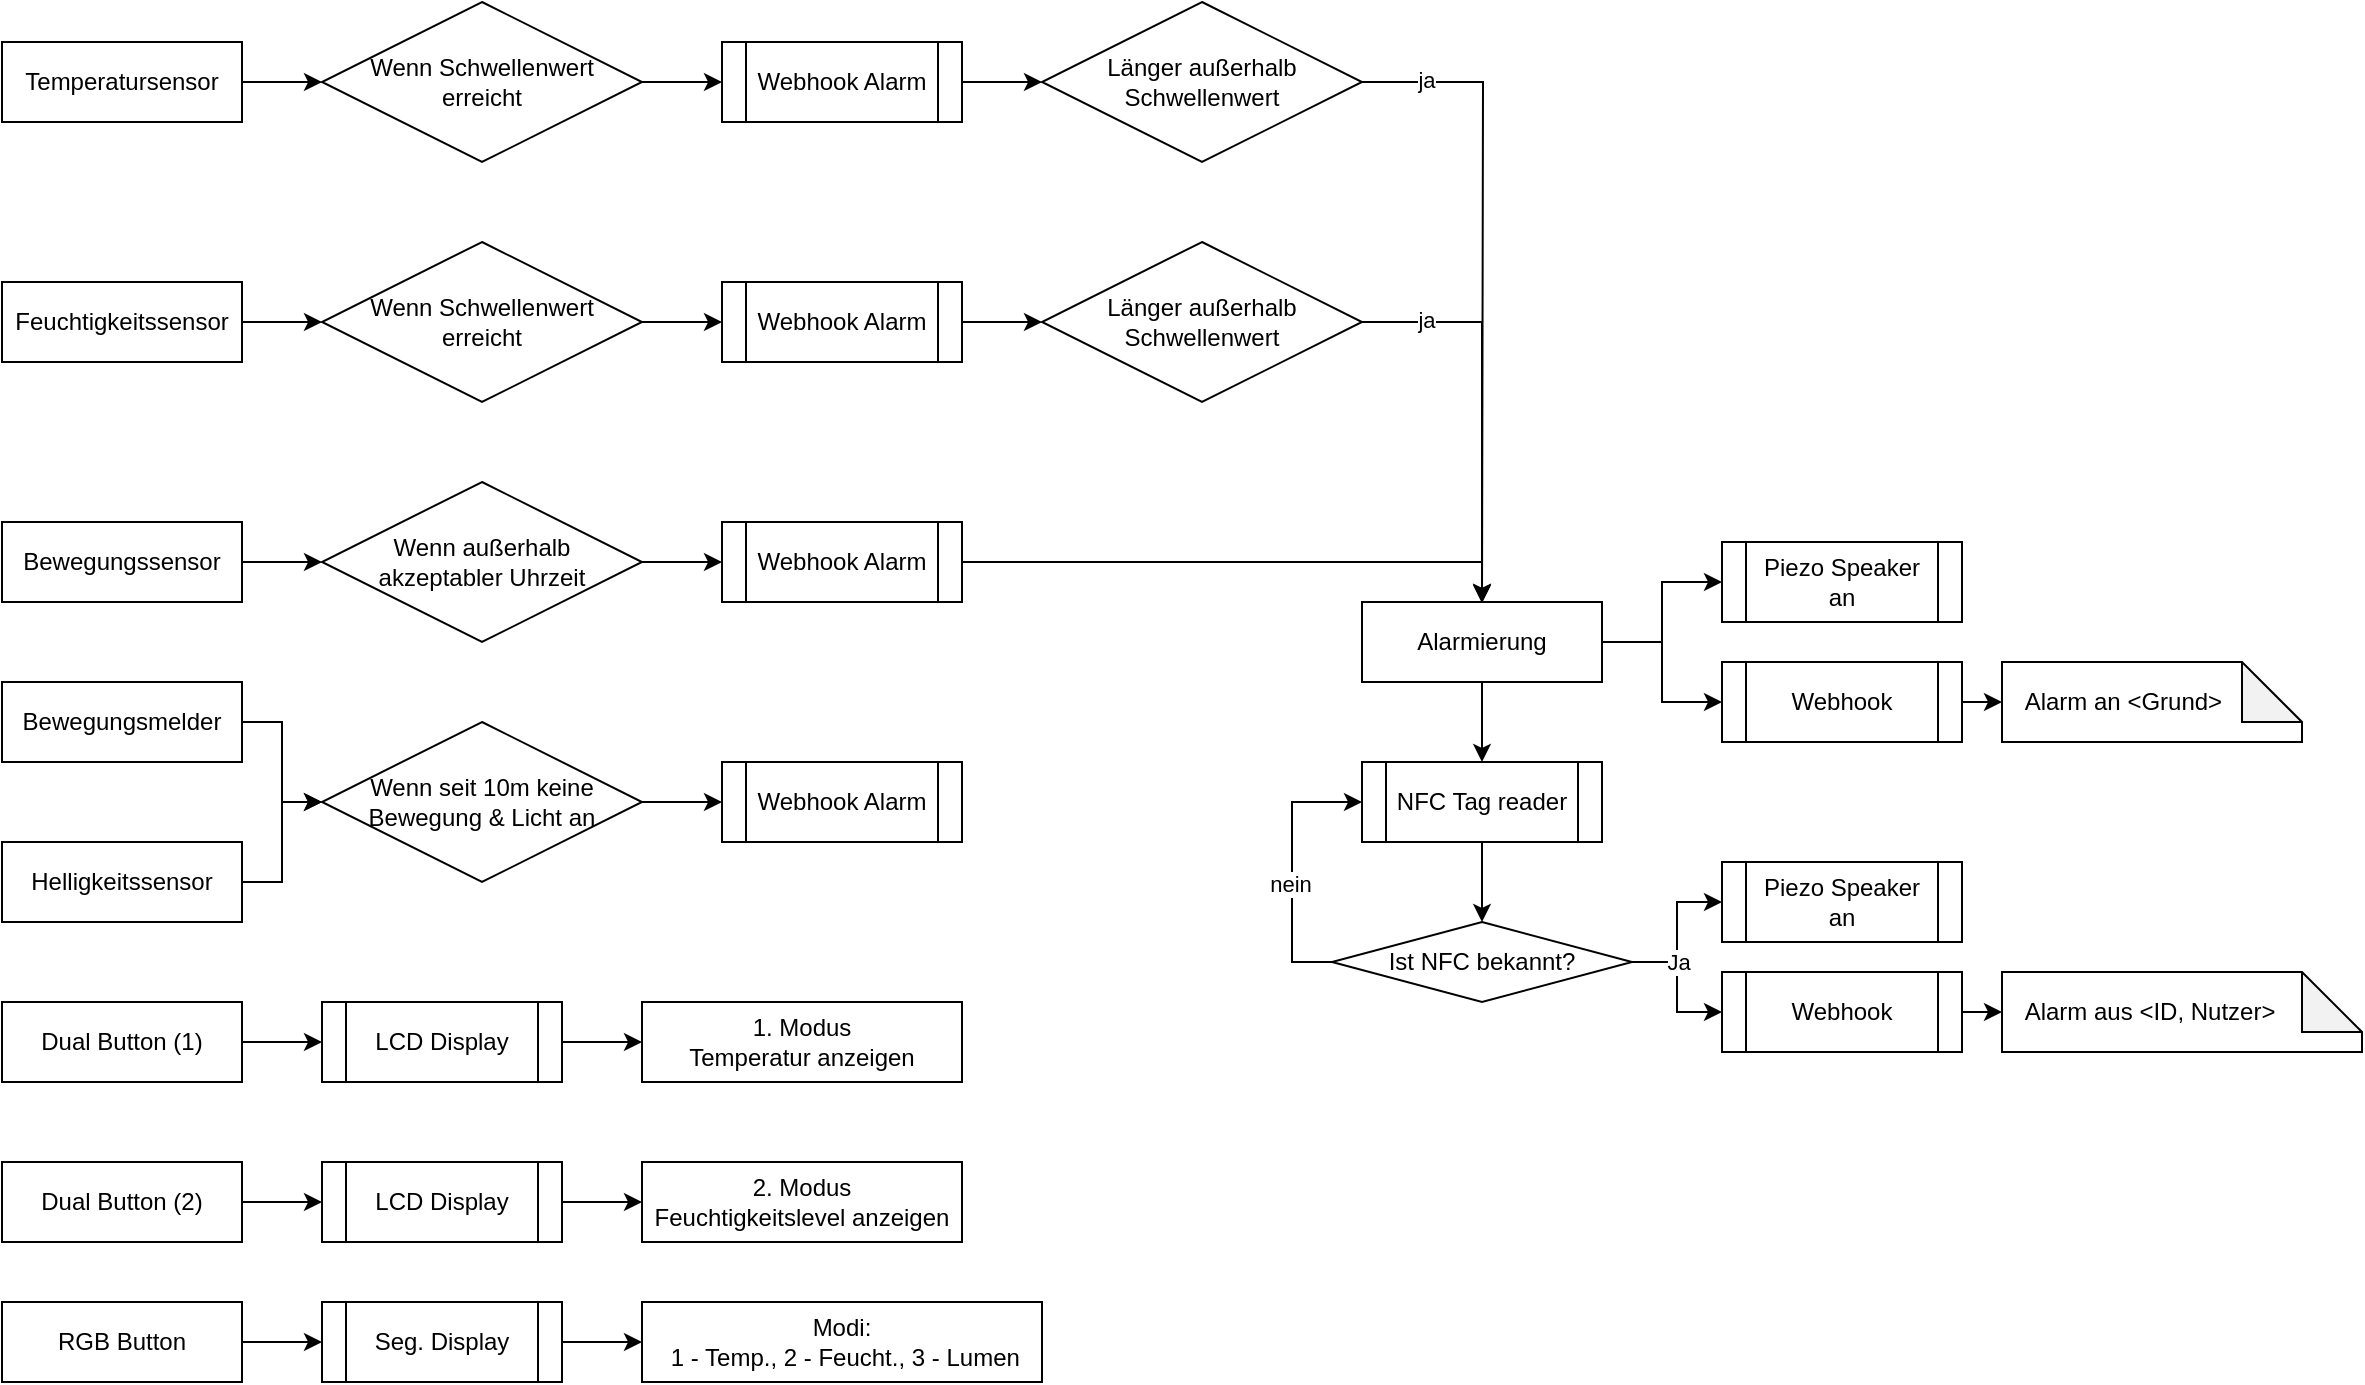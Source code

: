 <mxfile version="24.0.5" type="device">
  <diagram name="Seite-1" id="tG8L6oinTFEvSyYZEetI">
    <mxGraphModel dx="1236" dy="369" grid="1" gridSize="10" guides="1" tooltips="1" connect="1" arrows="1" fold="1" page="1" pageScale="1" pageWidth="827" pageHeight="1169" math="0" shadow="0">
      <root>
        <mxCell id="0" />
        <mxCell id="1" parent="0" />
        <mxCell id="h24hK0mK38VgUqO8ZtRA-19" style="edgeStyle=orthogonalEdgeStyle;rounded=0;orthogonalLoop=1;jettySize=auto;html=1;entryX=0;entryY=0.5;entryDx=0;entryDy=0;" parent="1" source="h24hK0mK38VgUqO8ZtRA-1" target="h24hK0mK38VgUqO8ZtRA-18" edge="1">
          <mxGeometry relative="1" as="geometry" />
        </mxCell>
        <mxCell id="h24hK0mK38VgUqO8ZtRA-1" value="Temperatursensor" style="rounded=0;whiteSpace=wrap;html=1;" parent="1" vertex="1">
          <mxGeometry x="40" y="1250" width="120" height="40" as="geometry" />
        </mxCell>
        <mxCell id="h24hK0mK38VgUqO8ZtRA-68" style="edgeStyle=orthogonalEdgeStyle;rounded=0;orthogonalLoop=1;jettySize=auto;html=1;entryX=0;entryY=0.5;entryDx=0;entryDy=0;" parent="1" source="h24hK0mK38VgUqO8ZtRA-18" target="LHaLxNDRnXquaetzmadl-2" edge="1">
          <mxGeometry relative="1" as="geometry">
            <mxPoint x="430" y="1275" as="targetPoint" />
          </mxGeometry>
        </mxCell>
        <mxCell id="h24hK0mK38VgUqO8ZtRA-18" value="&lt;div&gt;Wenn Schwellenwert&lt;/div&gt;&lt;div&gt;erreicht&lt;/div&gt;" style="rhombus;whiteSpace=wrap;html=1;" parent="1" vertex="1">
          <mxGeometry x="200" y="1230" width="160" height="80" as="geometry" />
        </mxCell>
        <mxCell id="LHaLxNDRnXquaetzmadl-60" style="edgeStyle=orthogonalEdgeStyle;rounded=0;orthogonalLoop=1;jettySize=auto;html=1;exitX=1;exitY=0.5;exitDx=0;exitDy=0;entryX=0;entryY=0.5;entryDx=0;entryDy=0;" edge="1" parent="1" source="h24hK0mK38VgUqO8ZtRA-24" target="LHaLxNDRnXquaetzmadl-59">
          <mxGeometry relative="1" as="geometry" />
        </mxCell>
        <mxCell id="h24hK0mK38VgUqO8ZtRA-24" value="Dual Button (1)" style="rounded=0;whiteSpace=wrap;html=1;" parent="1" vertex="1">
          <mxGeometry x="40" y="1730" width="120" height="40" as="geometry" />
        </mxCell>
        <mxCell id="h24hK0mK38VgUqO8ZtRA-27" value="1. Modus &lt;br&gt;Temperatur anzeigen" style="whiteSpace=wrap;html=1;rounded=0;" parent="1" vertex="1">
          <mxGeometry x="360" y="1730" width="160" height="40" as="geometry" />
        </mxCell>
        <mxCell id="h24hK0mK38VgUqO8ZtRA-31" value="2. Modus&lt;br&gt;Feuchtigkeitslevel anzeigen" style="whiteSpace=wrap;html=1;rounded=0;" parent="1" vertex="1">
          <mxGeometry x="360" y="1810" width="160" height="40" as="geometry" />
        </mxCell>
        <mxCell id="h24hK0mK38VgUqO8ZtRA-36" value="" style="edgeStyle=orthogonalEdgeStyle;rounded=0;orthogonalLoop=1;jettySize=auto;html=1;" parent="1" source="h24hK0mK38VgUqO8ZtRA-33" target="h24hK0mK38VgUqO8ZtRA-35" edge="1">
          <mxGeometry relative="1" as="geometry" />
        </mxCell>
        <mxCell id="h24hK0mK38VgUqO8ZtRA-33" value="Bewegungsmelder" style="rounded=0;whiteSpace=wrap;html=1;" parent="1" vertex="1">
          <mxGeometry x="40" y="1570" width="120" height="40" as="geometry" />
        </mxCell>
        <mxCell id="h24hK0mK38VgUqO8ZtRA-39" value="" style="edgeStyle=orthogonalEdgeStyle;rounded=0;orthogonalLoop=1;jettySize=auto;html=1;entryX=0;entryY=0.5;entryDx=0;entryDy=0;" parent="1" source="h24hK0mK38VgUqO8ZtRA-35" target="LHaLxNDRnXquaetzmadl-1" edge="1">
          <mxGeometry relative="1" as="geometry">
            <mxPoint x="475" y="1650" as="targetPoint" />
          </mxGeometry>
        </mxCell>
        <mxCell id="h24hK0mK38VgUqO8ZtRA-35" value="Wenn seit 10m keine&lt;br&gt;Bewegung &amp;amp; Licht an" style="rhombus;whiteSpace=wrap;html=1;rounded=0;" parent="1" vertex="1">
          <mxGeometry x="200" y="1590" width="160" height="80" as="geometry" />
        </mxCell>
        <mxCell id="h24hK0mK38VgUqO8ZtRA-54" style="edgeStyle=orthogonalEdgeStyle;rounded=0;orthogonalLoop=1;jettySize=auto;html=1;entryX=0;entryY=0.5;entryDx=0;entryDy=0;" parent="1" source="h24hK0mK38VgUqO8ZtRA-49" edge="1" target="h24hK0mK38VgUqO8ZtRA-55">
          <mxGeometry relative="1" as="geometry">
            <mxPoint x="730" y="1640" as="targetPoint" />
          </mxGeometry>
        </mxCell>
        <mxCell id="LHaLxNDRnXquaetzmadl-6" style="edgeStyle=orthogonalEdgeStyle;rounded=0;orthogonalLoop=1;jettySize=auto;html=1;exitX=1;exitY=0.5;exitDx=0;exitDy=0;entryX=0;entryY=0.5;entryDx=0;entryDy=0;" edge="1" parent="1" source="h24hK0mK38VgUqO8ZtRA-49" target="LHaLxNDRnXquaetzmadl-5">
          <mxGeometry relative="1" as="geometry" />
        </mxCell>
        <mxCell id="LHaLxNDRnXquaetzmadl-18" style="edgeStyle=orthogonalEdgeStyle;rounded=0;orthogonalLoop=1;jettySize=auto;html=1;exitX=0.5;exitY=1;exitDx=0;exitDy=0;entryX=0.5;entryY=0;entryDx=0;entryDy=0;" edge="1" parent="1" source="h24hK0mK38VgUqO8ZtRA-49" target="LHaLxNDRnXquaetzmadl-16">
          <mxGeometry relative="1" as="geometry" />
        </mxCell>
        <mxCell id="h24hK0mK38VgUqO8ZtRA-49" value="Alarmierung " style="whiteSpace=wrap;html=1;rounded=0;" parent="1" vertex="1">
          <mxGeometry x="720" y="1530" width="120" height="40" as="geometry" />
        </mxCell>
        <mxCell id="h24hK0mK38VgUqO8ZtRA-53" style="edgeStyle=orthogonalEdgeStyle;rounded=0;orthogonalLoop=1;jettySize=auto;html=1;entryX=0;entryY=0.5;entryDx=0;entryDy=0;" parent="1" source="h24hK0mK38VgUqO8ZtRA-52" target="h24hK0mK38VgUqO8ZtRA-35" edge="1">
          <mxGeometry relative="1" as="geometry" />
        </mxCell>
        <mxCell id="h24hK0mK38VgUqO8ZtRA-52" value="Helligkeitssensor" style="rounded=0;whiteSpace=wrap;html=1;" parent="1" vertex="1">
          <mxGeometry x="40" y="1650" width="120" height="40" as="geometry" />
        </mxCell>
        <mxCell id="h24hK0mK38VgUqO8ZtRA-55" value="Piezo Speaker an" style="shape=process;whiteSpace=wrap;html=1;backgroundOutline=1;" parent="1" vertex="1">
          <mxGeometry x="900" y="1500" width="120" height="40" as="geometry" />
        </mxCell>
        <mxCell id="h24hK0mK38VgUqO8ZtRA-70" style="edgeStyle=orthogonalEdgeStyle;rounded=0;orthogonalLoop=1;jettySize=auto;html=1;entryX=0;entryY=0.5;entryDx=0;entryDy=0;exitX=1;exitY=0.5;exitDx=0;exitDy=0;" parent="1" source="LHaLxNDRnXquaetzmadl-2" target="h24hK0mK38VgUqO8ZtRA-69" edge="1">
          <mxGeometry relative="1" as="geometry">
            <mxPoint x="550" y="1275" as="sourcePoint" />
          </mxGeometry>
        </mxCell>
        <mxCell id="LHaLxNDRnXquaetzmadl-36" style="edgeStyle=orthogonalEdgeStyle;rounded=0;orthogonalLoop=1;jettySize=auto;html=1;exitX=1;exitY=0.5;exitDx=0;exitDy=0;" edge="1" parent="1" source="h24hK0mK38VgUqO8ZtRA-69">
          <mxGeometry relative="1" as="geometry">
            <mxPoint x="780" y="1530.625" as="targetPoint" />
          </mxGeometry>
        </mxCell>
        <mxCell id="LHaLxNDRnXquaetzmadl-38" value="ja" style="edgeLabel;html=1;align=center;verticalAlign=middle;resizable=0;points=[];" vertex="1" connectable="0" parent="LHaLxNDRnXquaetzmadl-36">
          <mxGeometry x="-0.8" y="1" relative="1" as="geometry">
            <mxPoint as="offset" />
          </mxGeometry>
        </mxCell>
        <mxCell id="h24hK0mK38VgUqO8ZtRA-69" value="Länger außerhalb&lt;br&gt;Schwellenwert" style="rhombus;whiteSpace=wrap;html=1;" parent="1" vertex="1">
          <mxGeometry x="560" y="1230" width="160" height="80" as="geometry" />
        </mxCell>
        <mxCell id="LHaLxNDRnXquaetzmadl-1" value="Webhook Alarm" style="shape=process;whiteSpace=wrap;html=1;backgroundOutline=1;" vertex="1" parent="1">
          <mxGeometry x="400" y="1610" width="120" height="40" as="geometry" />
        </mxCell>
        <mxCell id="LHaLxNDRnXquaetzmadl-2" value="Webhook Alarm" style="shape=process;whiteSpace=wrap;html=1;backgroundOutline=1;" vertex="1" parent="1">
          <mxGeometry x="400" y="1250" width="120" height="40" as="geometry" />
        </mxCell>
        <mxCell id="LHaLxNDRnXquaetzmadl-5" value="Webhook" style="shape=process;whiteSpace=wrap;html=1;backgroundOutline=1;" vertex="1" parent="1">
          <mxGeometry x="900" y="1560" width="120" height="40" as="geometry" />
        </mxCell>
        <mxCell id="LHaLxNDRnXquaetzmadl-14" style="edgeStyle=orthogonalEdgeStyle;rounded=0;orthogonalLoop=1;jettySize=auto;html=1;exitX=0.5;exitY=1;exitDx=0;exitDy=0;entryX=0.5;entryY=0;entryDx=0;entryDy=0;" edge="1" parent="1" source="LHaLxNDRnXquaetzmadl-16" target="LHaLxNDRnXquaetzmadl-13">
          <mxGeometry relative="1" as="geometry">
            <mxPoint x="780" y="1650" as="sourcePoint" />
          </mxGeometry>
        </mxCell>
        <mxCell id="LHaLxNDRnXquaetzmadl-11" value="&lt;div align=&quot;left&quot;&gt;&amp;nbsp;&amp;nbsp; Alarm an &amp;lt;Grund&amp;gt;&lt;/div&gt;" style="shape=note;whiteSpace=wrap;html=1;backgroundOutline=1;darkOpacity=0.05;align=left;" vertex="1" parent="1">
          <mxGeometry x="1040" y="1560" width="150" height="40" as="geometry" />
        </mxCell>
        <mxCell id="LHaLxNDRnXquaetzmadl-12" style="edgeStyle=orthogonalEdgeStyle;rounded=0;orthogonalLoop=1;jettySize=auto;html=1;exitX=1;exitY=0.5;exitDx=0;exitDy=0;entryX=0;entryY=0.5;entryDx=0;entryDy=0;entryPerimeter=0;" edge="1" parent="1" source="LHaLxNDRnXquaetzmadl-5" target="LHaLxNDRnXquaetzmadl-11">
          <mxGeometry relative="1" as="geometry" />
        </mxCell>
        <mxCell id="LHaLxNDRnXquaetzmadl-19" style="edgeStyle=orthogonalEdgeStyle;rounded=0;orthogonalLoop=1;jettySize=auto;html=1;exitX=0;exitY=0.5;exitDx=0;exitDy=0;entryX=0;entryY=0.5;entryDx=0;entryDy=0;" edge="1" parent="1" source="LHaLxNDRnXquaetzmadl-13" target="LHaLxNDRnXquaetzmadl-16">
          <mxGeometry relative="1" as="geometry" />
        </mxCell>
        <mxCell id="LHaLxNDRnXquaetzmadl-20" value="nein" style="edgeLabel;html=1;align=center;verticalAlign=middle;resizable=0;points=[];" vertex="1" connectable="0" parent="LHaLxNDRnXquaetzmadl-19">
          <mxGeometry x="-0.368" relative="1" as="geometry">
            <mxPoint x="-1" y="-17" as="offset" />
          </mxGeometry>
        </mxCell>
        <mxCell id="LHaLxNDRnXquaetzmadl-23" style="edgeStyle=orthogonalEdgeStyle;rounded=0;orthogonalLoop=1;jettySize=auto;html=1;exitX=1;exitY=0.5;exitDx=0;exitDy=0;entryX=0;entryY=0.5;entryDx=0;entryDy=0;" edge="1" parent="1" source="LHaLxNDRnXquaetzmadl-13" target="LHaLxNDRnXquaetzmadl-21">
          <mxGeometry relative="1" as="geometry" />
        </mxCell>
        <mxCell id="LHaLxNDRnXquaetzmadl-24" style="edgeStyle=orthogonalEdgeStyle;rounded=0;orthogonalLoop=1;jettySize=auto;html=1;exitX=1;exitY=0.5;exitDx=0;exitDy=0;entryX=0;entryY=0.5;entryDx=0;entryDy=0;" edge="1" parent="1" source="LHaLxNDRnXquaetzmadl-13" target="LHaLxNDRnXquaetzmadl-22">
          <mxGeometry relative="1" as="geometry" />
        </mxCell>
        <mxCell id="LHaLxNDRnXquaetzmadl-27" value="Ja" style="edgeLabel;html=1;align=center;verticalAlign=middle;resizable=0;points=[];" vertex="1" connectable="0" parent="LHaLxNDRnXquaetzmadl-24">
          <mxGeometry x="-0.118" relative="1" as="geometry">
            <mxPoint y="-9" as="offset" />
          </mxGeometry>
        </mxCell>
        <mxCell id="LHaLxNDRnXquaetzmadl-13" value="Ist NFC bekannt?" style="rhombus;whiteSpace=wrap;html=1;rounded=0;" vertex="1" parent="1">
          <mxGeometry x="705" y="1690" width="150" height="40" as="geometry" />
        </mxCell>
        <mxCell id="LHaLxNDRnXquaetzmadl-16" value="NFC Tag reader" style="shape=process;whiteSpace=wrap;html=1;backgroundOutline=1;" vertex="1" parent="1">
          <mxGeometry x="720" y="1610" width="120" height="40" as="geometry" />
        </mxCell>
        <mxCell id="LHaLxNDRnXquaetzmadl-21" value="Piezo Speaker an" style="shape=process;whiteSpace=wrap;html=1;backgroundOutline=1;" vertex="1" parent="1">
          <mxGeometry x="900" y="1660" width="120" height="40" as="geometry" />
        </mxCell>
        <mxCell id="LHaLxNDRnXquaetzmadl-22" value="Webhook" style="shape=process;whiteSpace=wrap;html=1;backgroundOutline=1;" vertex="1" parent="1">
          <mxGeometry x="900" y="1715" width="120" height="40" as="geometry" />
        </mxCell>
        <mxCell id="LHaLxNDRnXquaetzmadl-25" value="&lt;div align=&quot;left&quot;&gt;&amp;nbsp;&amp;nbsp; Alarm aus &amp;lt;ID, Nutzer&amp;gt;&lt;/div&gt;" style="shape=note;whiteSpace=wrap;html=1;backgroundOutline=1;darkOpacity=0.05;align=left;" vertex="1" parent="1">
          <mxGeometry x="1040" y="1715" width="180" height="40" as="geometry" />
        </mxCell>
        <mxCell id="LHaLxNDRnXquaetzmadl-26" style="edgeStyle=orthogonalEdgeStyle;rounded=0;orthogonalLoop=1;jettySize=auto;html=1;exitX=1;exitY=0.5;exitDx=0;exitDy=0;entryX=0;entryY=0.5;entryDx=0;entryDy=0;entryPerimeter=0;" edge="1" parent="1" source="LHaLxNDRnXquaetzmadl-22" target="LHaLxNDRnXquaetzmadl-25">
          <mxGeometry relative="1" as="geometry" />
        </mxCell>
        <mxCell id="LHaLxNDRnXquaetzmadl-28" style="edgeStyle=orthogonalEdgeStyle;rounded=0;orthogonalLoop=1;jettySize=auto;html=1;entryX=0;entryY=0.5;entryDx=0;entryDy=0;" edge="1" parent="1" source="LHaLxNDRnXquaetzmadl-29" target="LHaLxNDRnXquaetzmadl-31">
          <mxGeometry relative="1" as="geometry" />
        </mxCell>
        <mxCell id="LHaLxNDRnXquaetzmadl-29" value="Feuchtigkeitssensor" style="rounded=0;whiteSpace=wrap;html=1;" vertex="1" parent="1">
          <mxGeometry x="40" y="1370" width="120" height="40" as="geometry" />
        </mxCell>
        <mxCell id="LHaLxNDRnXquaetzmadl-30" style="edgeStyle=orthogonalEdgeStyle;rounded=0;orthogonalLoop=1;jettySize=auto;html=1;entryX=0;entryY=0.5;entryDx=0;entryDy=0;" edge="1" parent="1" source="LHaLxNDRnXquaetzmadl-31" target="LHaLxNDRnXquaetzmadl-34">
          <mxGeometry relative="1" as="geometry">
            <mxPoint x="430" y="1395" as="targetPoint" />
          </mxGeometry>
        </mxCell>
        <mxCell id="LHaLxNDRnXquaetzmadl-31" value="&lt;div&gt;Wenn Schwellenwert&lt;/div&gt;&lt;div&gt;erreicht&lt;/div&gt;" style="rhombus;whiteSpace=wrap;html=1;" vertex="1" parent="1">
          <mxGeometry x="200" y="1350" width="160" height="80" as="geometry" />
        </mxCell>
        <mxCell id="LHaLxNDRnXquaetzmadl-32" style="edgeStyle=orthogonalEdgeStyle;rounded=0;orthogonalLoop=1;jettySize=auto;html=1;entryX=0;entryY=0.5;entryDx=0;entryDy=0;exitX=1;exitY=0.5;exitDx=0;exitDy=0;" edge="1" parent="1" source="LHaLxNDRnXquaetzmadl-34" target="LHaLxNDRnXquaetzmadl-33">
          <mxGeometry relative="1" as="geometry">
            <mxPoint x="550" y="1395" as="sourcePoint" />
          </mxGeometry>
        </mxCell>
        <mxCell id="LHaLxNDRnXquaetzmadl-35" style="edgeStyle=orthogonalEdgeStyle;rounded=0;orthogonalLoop=1;jettySize=auto;html=1;exitX=1;exitY=0.5;exitDx=0;exitDy=0;entryX=0.5;entryY=0;entryDx=0;entryDy=0;" edge="1" parent="1" source="LHaLxNDRnXquaetzmadl-33" target="h24hK0mK38VgUqO8ZtRA-49">
          <mxGeometry relative="1" as="geometry" />
        </mxCell>
        <mxCell id="LHaLxNDRnXquaetzmadl-39" value="ja" style="edgeLabel;html=1;align=center;verticalAlign=middle;resizable=0;points=[];" vertex="1" connectable="0" parent="LHaLxNDRnXquaetzmadl-35">
          <mxGeometry x="-0.721" y="-1" relative="1" as="geometry">
            <mxPoint x="4" y="-2" as="offset" />
          </mxGeometry>
        </mxCell>
        <mxCell id="LHaLxNDRnXquaetzmadl-33" value="Länger außerhalb&lt;br&gt;Schwellenwert" style="rhombus;whiteSpace=wrap;html=1;" vertex="1" parent="1">
          <mxGeometry x="560" y="1350" width="160" height="80" as="geometry" />
        </mxCell>
        <mxCell id="LHaLxNDRnXquaetzmadl-34" value="Webhook Alarm" style="shape=process;whiteSpace=wrap;html=1;backgroundOutline=1;" vertex="1" parent="1">
          <mxGeometry x="400" y="1370" width="120" height="40" as="geometry" />
        </mxCell>
        <mxCell id="LHaLxNDRnXquaetzmadl-42" style="edgeStyle=orthogonalEdgeStyle;rounded=0;orthogonalLoop=1;jettySize=auto;html=1;exitX=1;exitY=0.5;exitDx=0;exitDy=0;entryX=0;entryY=0.5;entryDx=0;entryDy=0;" edge="1" parent="1" source="LHaLxNDRnXquaetzmadl-40" target="LHaLxNDRnXquaetzmadl-41">
          <mxGeometry relative="1" as="geometry" />
        </mxCell>
        <mxCell id="LHaLxNDRnXquaetzmadl-40" value="Bewegungssensor" style="rounded=0;whiteSpace=wrap;html=1;" vertex="1" parent="1">
          <mxGeometry x="40" y="1490" width="120" height="40" as="geometry" />
        </mxCell>
        <mxCell id="LHaLxNDRnXquaetzmadl-44" style="edgeStyle=orthogonalEdgeStyle;rounded=0;orthogonalLoop=1;jettySize=auto;html=1;exitX=1;exitY=0.5;exitDx=0;exitDy=0;entryX=0;entryY=0.5;entryDx=0;entryDy=0;" edge="1" parent="1" source="LHaLxNDRnXquaetzmadl-41" target="LHaLxNDRnXquaetzmadl-43">
          <mxGeometry relative="1" as="geometry" />
        </mxCell>
        <mxCell id="LHaLxNDRnXquaetzmadl-41" value="Wenn außerhalb&lt;br&gt;akzeptabler Uhrzeit" style="rhombus;whiteSpace=wrap;html=1;" vertex="1" parent="1">
          <mxGeometry x="200" y="1470" width="160" height="80" as="geometry" />
        </mxCell>
        <mxCell id="LHaLxNDRnXquaetzmadl-45" style="edgeStyle=orthogonalEdgeStyle;rounded=0;orthogonalLoop=1;jettySize=auto;html=1;exitX=1;exitY=0.5;exitDx=0;exitDy=0;entryX=0.5;entryY=0;entryDx=0;entryDy=0;" edge="1" parent="1" source="LHaLxNDRnXquaetzmadl-43" target="h24hK0mK38VgUqO8ZtRA-49">
          <mxGeometry relative="1" as="geometry" />
        </mxCell>
        <mxCell id="LHaLxNDRnXquaetzmadl-43" value="Webhook Alarm" style="shape=process;whiteSpace=wrap;html=1;backgroundOutline=1;" vertex="1" parent="1">
          <mxGeometry x="400" y="1490" width="120" height="40" as="geometry" />
        </mxCell>
        <mxCell id="LHaLxNDRnXquaetzmadl-63" style="edgeStyle=orthogonalEdgeStyle;rounded=0;orthogonalLoop=1;jettySize=auto;html=1;exitX=1;exitY=0.5;exitDx=0;exitDy=0;entryX=0;entryY=0.5;entryDx=0;entryDy=0;" edge="1" parent="1" source="LHaLxNDRnXquaetzmadl-54" target="LHaLxNDRnXquaetzmadl-62">
          <mxGeometry relative="1" as="geometry" />
        </mxCell>
        <mxCell id="LHaLxNDRnXquaetzmadl-54" value="Dual Button (2)" style="rounded=0;whiteSpace=wrap;html=1;" vertex="1" parent="1">
          <mxGeometry x="40" y="1810" width="120" height="40" as="geometry" />
        </mxCell>
        <mxCell id="LHaLxNDRnXquaetzmadl-57" style="edgeStyle=orthogonalEdgeStyle;rounded=0;orthogonalLoop=1;jettySize=auto;html=1;exitX=1;exitY=0.5;exitDx=0;exitDy=0;entryX=0;entryY=0.5;entryDx=0;entryDy=0;" edge="1" parent="1" source="LHaLxNDRnXquaetzmadl-65" target="LHaLxNDRnXquaetzmadl-58">
          <mxGeometry relative="1" as="geometry">
            <mxPoint x="200" y="1899.714" as="targetPoint" />
          </mxGeometry>
        </mxCell>
        <mxCell id="LHaLxNDRnXquaetzmadl-56" value="RGB Button" style="rounded=0;whiteSpace=wrap;html=1;" vertex="1" parent="1">
          <mxGeometry x="40" y="1880" width="120" height="40" as="geometry" />
        </mxCell>
        <mxCell id="LHaLxNDRnXquaetzmadl-58" value="&lt;div&gt;Modi:&lt;br&gt;&lt;/div&gt;&lt;div&gt;&amp;nbsp;1 - Temp.,  2 - Feucht., 3 - Lumen&lt;/div&gt;" style="whiteSpace=wrap;html=1;rounded=0;" vertex="1" parent="1">
          <mxGeometry x="360" y="1880" width="200" height="40" as="geometry" />
        </mxCell>
        <mxCell id="LHaLxNDRnXquaetzmadl-61" style="edgeStyle=orthogonalEdgeStyle;rounded=0;orthogonalLoop=1;jettySize=auto;html=1;exitX=1;exitY=0.5;exitDx=0;exitDy=0;entryX=0;entryY=0.5;entryDx=0;entryDy=0;" edge="1" parent="1" source="LHaLxNDRnXquaetzmadl-59" target="h24hK0mK38VgUqO8ZtRA-27">
          <mxGeometry relative="1" as="geometry" />
        </mxCell>
        <mxCell id="LHaLxNDRnXquaetzmadl-59" value="LCD Display" style="shape=process;whiteSpace=wrap;html=1;backgroundOutline=1;" vertex="1" parent="1">
          <mxGeometry x="200" y="1730" width="120" height="40" as="geometry" />
        </mxCell>
        <mxCell id="LHaLxNDRnXquaetzmadl-64" style="edgeStyle=orthogonalEdgeStyle;rounded=0;orthogonalLoop=1;jettySize=auto;html=1;exitX=1;exitY=0.5;exitDx=0;exitDy=0;entryX=0;entryY=0.5;entryDx=0;entryDy=0;" edge="1" parent="1" source="LHaLxNDRnXquaetzmadl-62" target="h24hK0mK38VgUqO8ZtRA-31">
          <mxGeometry relative="1" as="geometry" />
        </mxCell>
        <mxCell id="LHaLxNDRnXquaetzmadl-62" value="LCD Display" style="shape=process;whiteSpace=wrap;html=1;backgroundOutline=1;" vertex="1" parent="1">
          <mxGeometry x="200" y="1810" width="120" height="40" as="geometry" />
        </mxCell>
        <mxCell id="LHaLxNDRnXquaetzmadl-66" value="" style="edgeStyle=orthogonalEdgeStyle;rounded=0;orthogonalLoop=1;jettySize=auto;html=1;exitX=1;exitY=0.5;exitDx=0;exitDy=0;entryX=0;entryY=0.5;entryDx=0;entryDy=0;" edge="1" parent="1" source="LHaLxNDRnXquaetzmadl-56" target="LHaLxNDRnXquaetzmadl-65">
          <mxGeometry relative="1" as="geometry">
            <mxPoint x="330" y="1900" as="targetPoint" />
            <mxPoint x="160" y="1900" as="sourcePoint" />
          </mxGeometry>
        </mxCell>
        <mxCell id="LHaLxNDRnXquaetzmadl-65" value="Seg. Display" style="shape=process;whiteSpace=wrap;html=1;backgroundOutline=1;" vertex="1" parent="1">
          <mxGeometry x="200" y="1880" width="120" height="40" as="geometry" />
        </mxCell>
      </root>
    </mxGraphModel>
  </diagram>
</mxfile>
